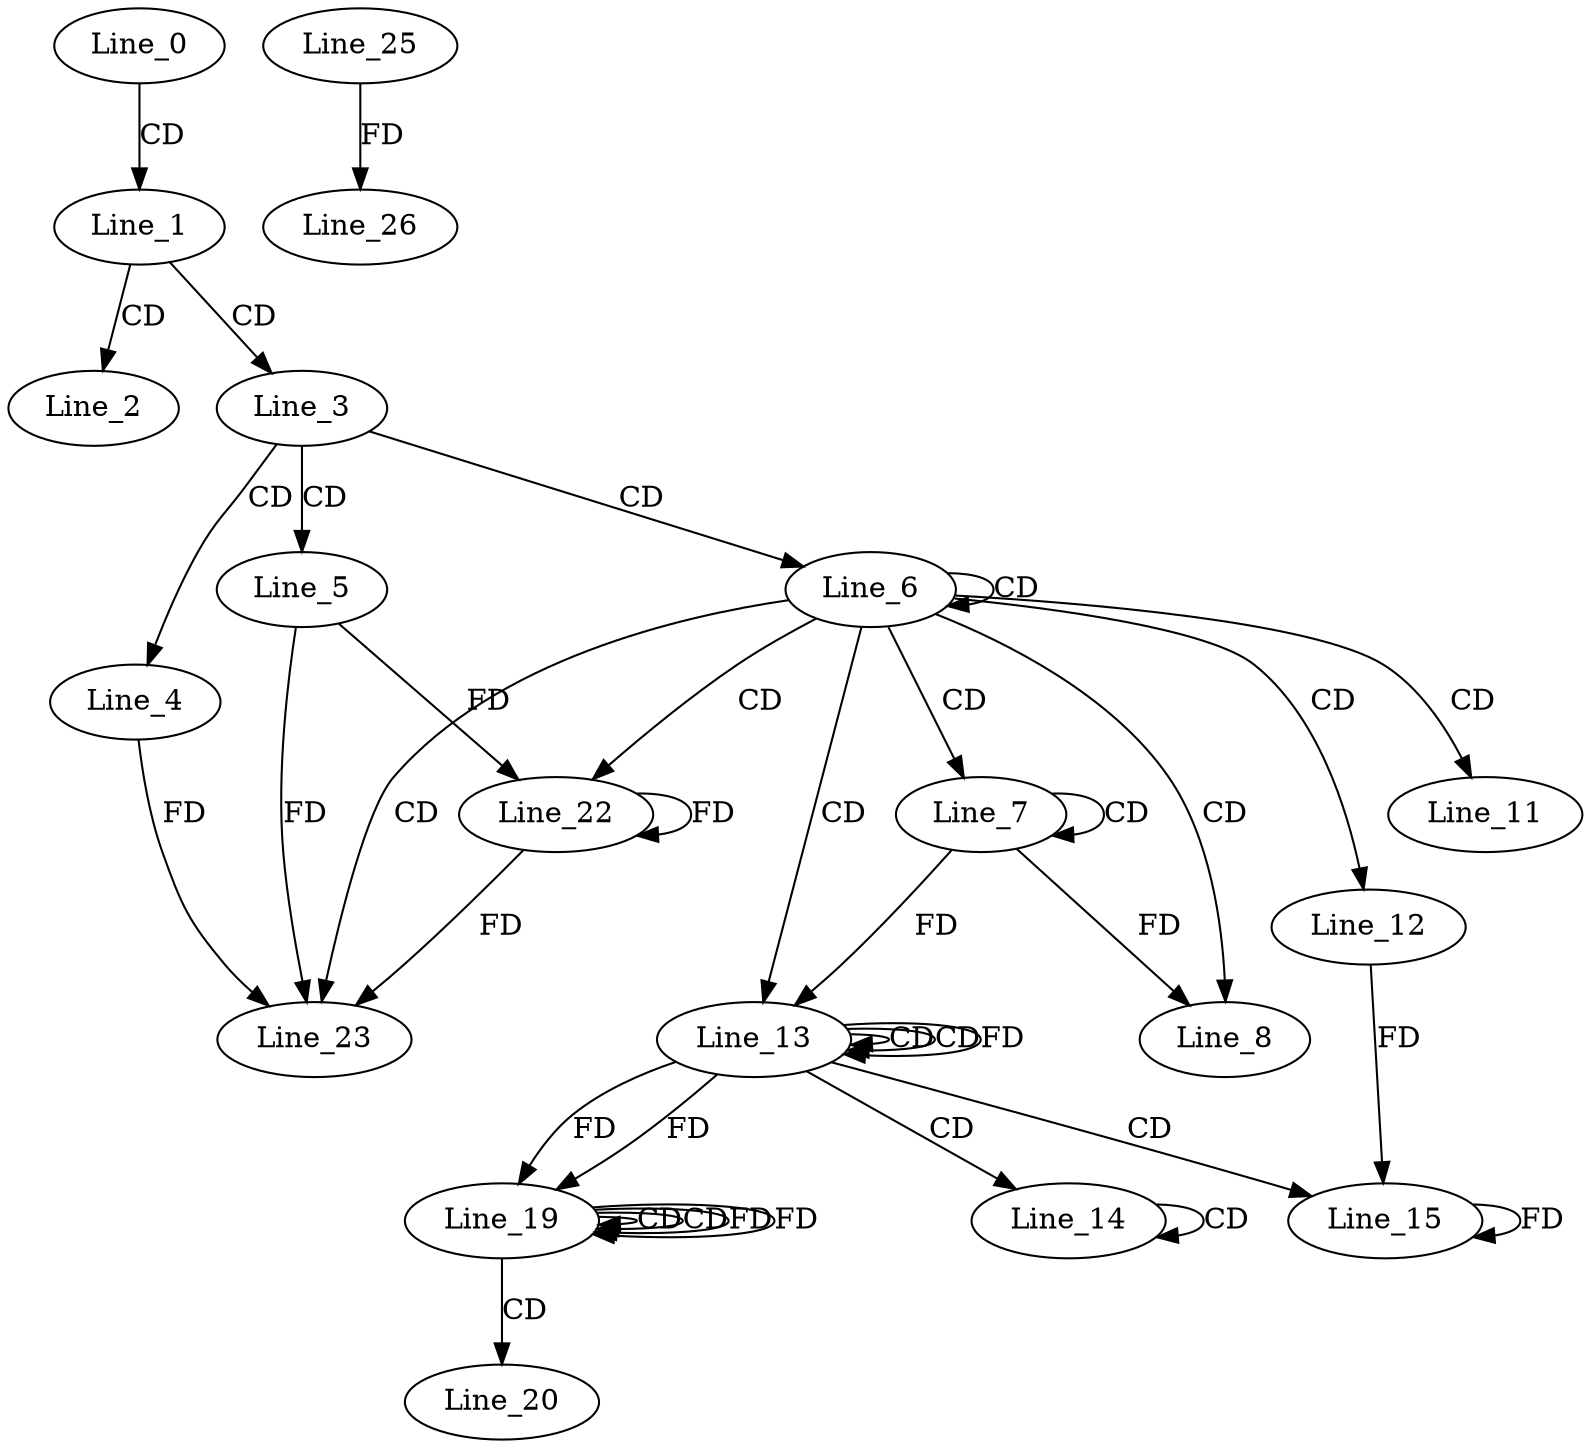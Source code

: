 digraph G {
  Line_0;
  Line_1;
  Line_2;
  Line_3;
  Line_4;
  Line_5;
  Line_6;
  Line_7;
  Line_7;
  Line_8;
  Line_11;
  Line_12;
  Line_13;
  Line_13;
  Line_13;
  Line_14;
  Line_14;
  Line_15;
  Line_19;
  Line_19;
  Line_19;
  Line_20;
  Line_22;
  Line_22;
  Line_23;
  Line_25;
  Line_26;
  Line_0 -> Line_1 [ label="CD" ];
  Line_1 -> Line_2 [ label="CD" ];
  Line_1 -> Line_3 [ label="CD" ];
  Line_3 -> Line_4 [ label="CD" ];
  Line_3 -> Line_5 [ label="CD" ];
  Line_3 -> Line_6 [ label="CD" ];
  Line_6 -> Line_6 [ label="CD" ];
  Line_6 -> Line_7 [ label="CD" ];
  Line_7 -> Line_7 [ label="CD" ];
  Line_6 -> Line_8 [ label="CD" ];
  Line_7 -> Line_8 [ label="FD" ];
  Line_6 -> Line_11 [ label="CD" ];
  Line_6 -> Line_12 [ label="CD" ];
  Line_6 -> Line_13 [ label="CD" ];
  Line_13 -> Line_13 [ label="CD" ];
  Line_7 -> Line_13 [ label="FD" ];
  Line_13 -> Line_13 [ label="CD" ];
  Line_13 -> Line_13 [ label="FD" ];
  Line_13 -> Line_14 [ label="CD" ];
  Line_14 -> Line_14 [ label="CD" ];
  Line_13 -> Line_15 [ label="CD" ];
  Line_15 -> Line_15 [ label="FD" ];
  Line_12 -> Line_15 [ label="FD" ];
  Line_19 -> Line_19 [ label="CD" ];
  Line_13 -> Line_19 [ label="FD" ];
  Line_19 -> Line_19 [ label="CD" ];
  Line_19 -> Line_19 [ label="FD" ];
  Line_13 -> Line_19 [ label="FD" ];
  Line_19 -> Line_20 [ label="CD" ];
  Line_6 -> Line_22 [ label="CD" ];
  Line_22 -> Line_22 [ label="FD" ];
  Line_5 -> Line_22 [ label="FD" ];
  Line_6 -> Line_23 [ label="CD" ];
  Line_4 -> Line_23 [ label="FD" ];
  Line_22 -> Line_23 [ label="FD" ];
  Line_5 -> Line_23 [ label="FD" ];
  Line_25 -> Line_26 [ label="FD" ];
  Line_19 -> Line_19 [ label="FD" ];
}

